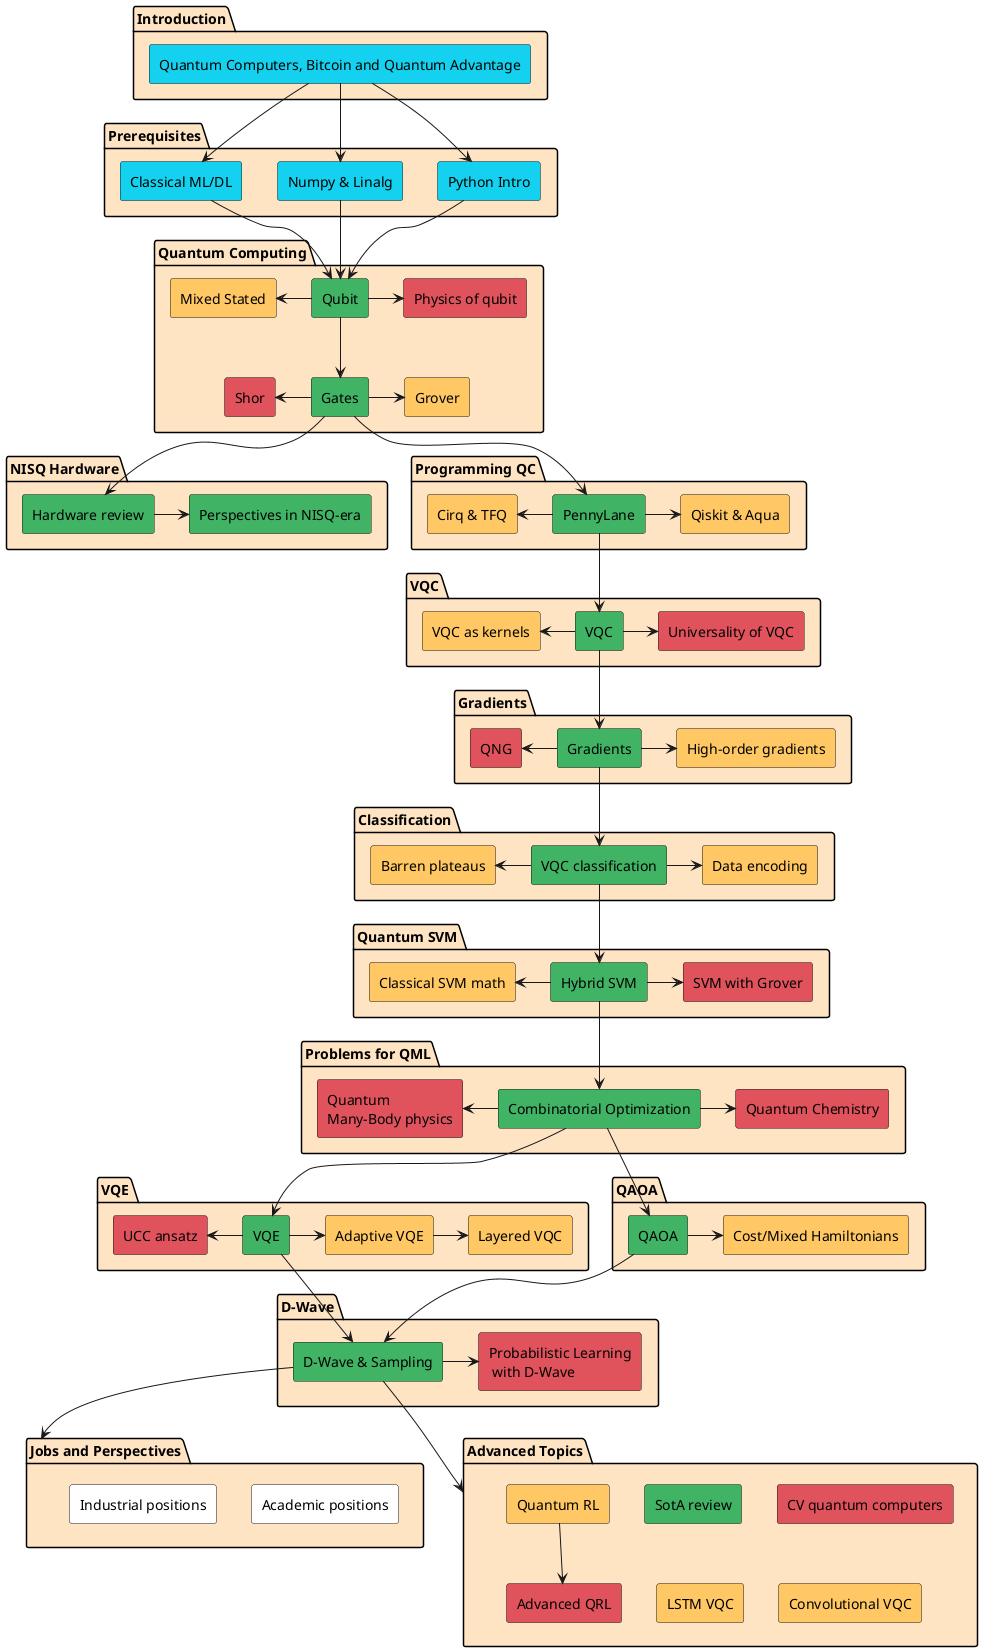 @startuml
package "Introduction" #Bisque {
        rectangle "Quantum Computers, Bitcoin and Quantum Advantage" as intro1 #14D2EF
}

package "Prerequisites" #Bisque {
        rectangle "Python Intro" as python #14D2EF
        rectangle "Numpy & Linalg" as numpy #14D2EF
        rectangle "Classical ML/DL" as ml #14D2EF
}

package "Quantum Computing" as qci #Bisque {
        rectangle "Qubit" as qubit #40B464
        rectangle "Gates" as gates #40B464
        rectangle "Physics of qubit" as physq #E0535C
        rectangle "Mixed Stated" as mixed #FFC864
        rectangle "Grover" as grover #FFC864
        rectangle "Shor" as shor #E0535C
}

package "NISQ Hardware" #Bisque {
        rectangle "Hardware review" as review #40B464
        rectangle "Perspectives in NISQ-era" as nisq #40B464
}

package "Programming QC" #Bisque {
        rectangle "PennyLane" as pennylane #40B464
        rectangle "Qiskit & Aqua" as qiskit #FFC864
        rectangle "Cirq & TFQ" as cirq #FFC864
}

package "VQC" #Bisque {
        rectangle "VQC" as vqc #40B464
        rectangle "VQC as kernels" as kernelvqc #FFC864
        rectangle "Universality of VQC" as univvqc #E0535C
}

package "Gradients" #Bisque {
        rectangle "Gradients" as grad #40B464
        rectangle "High-order gradients" as hograd #FFC864
        rectangle "QNG" as qng #E0535C
}

package "Classification" #Bisque {
        rectangle "VQC classification" as vqcc #40B464
        rectangle "Barren plateaus" as barren #FFC864
        rectangle "Data encoding" as encoding #FFC864
}

package "Quantum SVM" #Bisque {
        rectangle "Hybrid SVM" as hsvm #40B464
        rectangle "Classical SVM math" as csvm #FFC864
        rectangle "SVM with Grover" as gsvm #E0535C
}

package "Problems for QML" #Bisque {
        rectangle "Combinatorial Optimization" as copt #40B464
        rectangle "Quantum\nMany-Body physics" as qmbp #E0535C
        rectangle "Quantum Chemistry" as qchem #E0535C
}

package "VQE" #Bisque {
        rectangle "VQE" as vqe #40B464
        rectangle "Adaptive VQE" as avqe #FFC864
        rectangle "Layered VQC" as lvqe #FFC864
        rectangle "UCC ansatz" as uuc #E0535C
}

package "QAOA" #Bisque {
        rectangle "QAOA" as qaoa #40B464
        rectangle "Cost/Mixed Hamiltonians" as hams #FFC864
}

package "D-Wave" #Bisque {
        rectangle "D-Wave & Sampling" as dwave #40B464
        rectangle "Probabilistic Learning\n with D-Wave" as probml #E0535C
}

package "Jobs and Perspectives" as jobs #Bisque {
        rectangle "Academic positions" as academic #White
        rectangle "Industrial positions" as industrial #White
}

package "Advanced Topics" as adv #Bisque {
        rectangle "SotA review" as sota #40B464
        rectangle "Quantum RL" as qrl #FFC864
        rectangle "Advanced QRL" as aqrl #E0535C
        rectangle "CV quantum computers" as svqc #E0535C
        rectangle "LSTM VQC" as lstm #FFC864
        rectangle "Convolutional VQC" as convvqc #FFC864
}

intro1 --> python
intro1 --> numpy
intro1 --> ml

python --> qubit
numpy --> qubit
ml --> qubit

qubit --> gates
qubit -> physq
mixed <- qubit
gates -> grover
shor <- gates

gates --> review
review -> nisq

gates --> pennylane
cirq <- pennylane
pennylane -> qiskit

pennylane --> vqc
kernelvqc <- vqc
vqc -> univvqc

vqc --> grad
qng <- grad
grad -> hograd

grad --> vqcc
barren <- vqcc
vqcc -> encoding

vqcc --> hsvm
csvm <- hsvm
hsvm -> gsvm

hsvm --> copt
qmbp <- copt
copt -> qchem

copt --> vqe
uuc <- vqe
vqe -> avqe
avqe -> lvqe

copt --> qaoa
qaoa -> hams

qaoa --> dwave
vqe --> dwave
dwave -> probml

dwave --> jobs

dwave -->adv
qrl --> aqrl

@enduml
